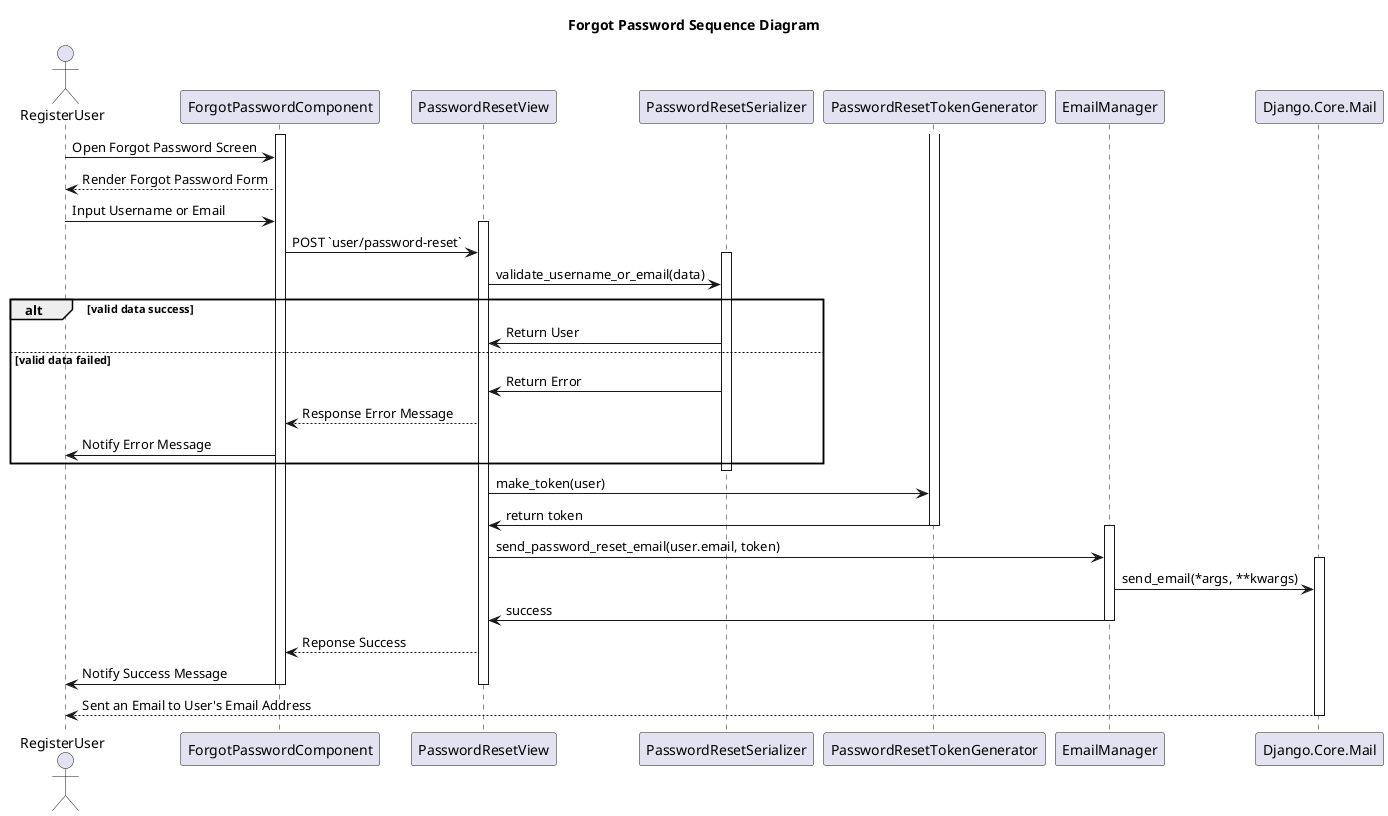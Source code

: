 @startuml
title Forgot Password Sequence Diagram
actor RegisterUser
activate ForgotPasswordComponent
RegisterUser -> ForgotPasswordComponent: Open Forgot Password Screen
ForgotPasswordComponent --> RegisterUser: Render Forgot Password Form
RegisterUser -> ForgotPasswordComponent: Input Username or Email
activate PasswordResetView
ForgotPasswordComponent -> PasswordResetView: POST `user/password-reset`
activate PasswordResetSerializer
PasswordResetView -> PasswordResetSerializer: validate_username_or_email(data)
alt valid data success
	PasswordResetSerializer -> PasswordResetView: Return User
else valid data failed
   PasswordResetSerializer -> PasswordResetView: Return Error
   PasswordResetView --> ForgotPasswordComponent: Response Error Message
	 ForgotPasswordComponent -> RegisterUser: Notify Error Message
end
deactivate PasswordResetSerializer
activate PasswordResetTokenGenerator
PasswordResetView -> PasswordResetTokenGenerator: make_token(user)
PasswordResetTokenGenerator -> PasswordResetView: return token
deactivate PasswordResetTokenGenerator
activate EmailManager
PasswordResetView -> EmailManager: send_password_reset_email(user.email, token)
activate Django.Core.Mail
EmailManager -> Django.Core.Mail: send_email(*args, **kwargs)
EmailManager -> PasswordResetView: success
deactivate EmailManager
PasswordResetView --> ForgotPasswordComponent: Reponse Success
ForgotPasswordComponent -> RegisterUser: Notify Success Message
deactivate PasswordResetView
deactivate ForgotPasswordComponent
Django.Core.Mail --> RegisterUser: Sent an Email to User's Email Address
deactivate Django.Core.Mail
@enduml
